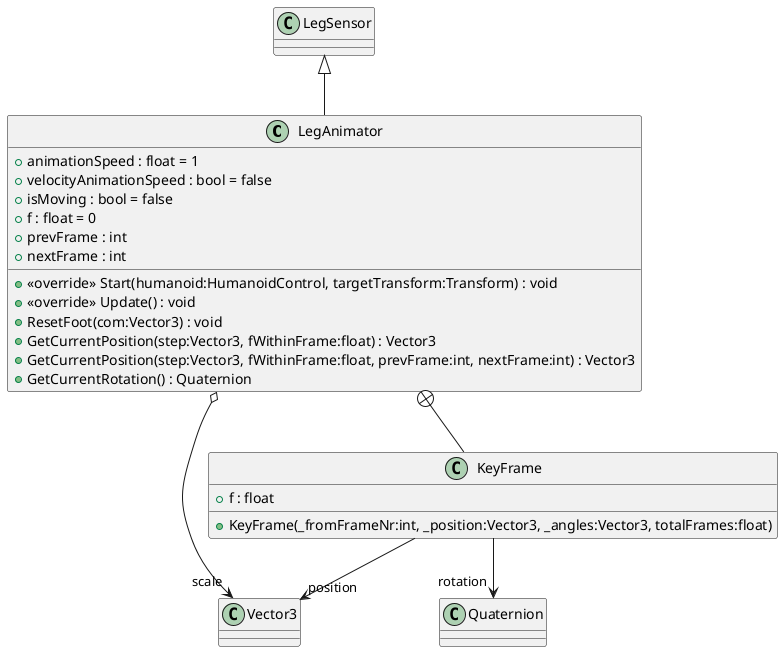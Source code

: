 @startuml
class LegAnimator {
    + animationSpeed : float = 1
    + velocityAnimationSpeed : bool = false
    + <<override>> Start(humanoid:HumanoidControl, targetTransform:Transform) : void
    + <<override>> Update() : void
    + ResetFoot(com:Vector3) : void
    + isMoving : bool = false
    + f : float = 0
    + prevFrame : int
    + nextFrame : int
    + GetCurrentPosition(step:Vector3, fWithinFrame:float) : Vector3
    + GetCurrentPosition(step:Vector3, fWithinFrame:float, prevFrame:int, nextFrame:int) : Vector3
    + GetCurrentRotation() : Quaternion
}
class KeyFrame {
    + f : float
    + KeyFrame(_fromFrameNr:int, _position:Vector3, _angles:Vector3, totalFrames:float)
}
LegSensor <|-- LegAnimator
LegAnimator o-> "scale" Vector3
LegAnimator +-- KeyFrame
KeyFrame --> "position" Vector3
KeyFrame --> "rotation" Quaternion
@enduml
